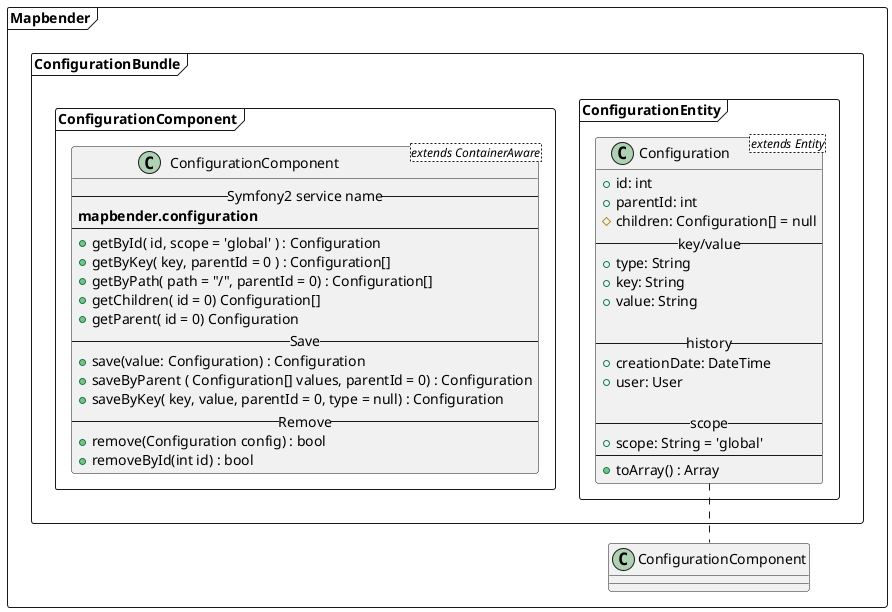 @startuml
package Mapbender <<Frame>> {
  package ConfigurationBundle <<frame>> {
    package ConfigurationEntity <<frame>> {
        class Configuration <extends Entity> {
            + id: int
            + parentId: int
            # children: Configuration[] = null
            -- key/value --
            + type: String
            + key: String
            + value: String

            -- history --
            + creationDate: DateTime
            + user: User

            -- scope --
            + scope: String = 'global'
            --
            + toArray() : Array
        }
    }

    package ConfigurationComponent <<frame>> {
        class ConfigurationComponent <extends ContainerAware> {
            -- Symfony2 service name --
            **mapbender.configuration**
            --
            + getById( id, scope = 'global' ) : Configuration
            + getByKey( key, parentId = 0 ) : Configuration[]
            + getByPath( path = "/", parentId = 0) : Configuration[]
            + getChildren( id = 0) Configuration[]
            + getParent( id = 0) Configuration
            -- Save --
            + save(value: Configuration) : Configuration
            + saveByParent ( Configuration[] values, parentId = 0) : Configuration
            + saveByKey( key, value, parentId = 0, type = null) : Configuration
            -- Remove --
            + remove(Configuration config) : bool
            + removeById(int id) : bool
        }
    }
  }

  Configuration .. ConfigurationComponent
}

@enduml